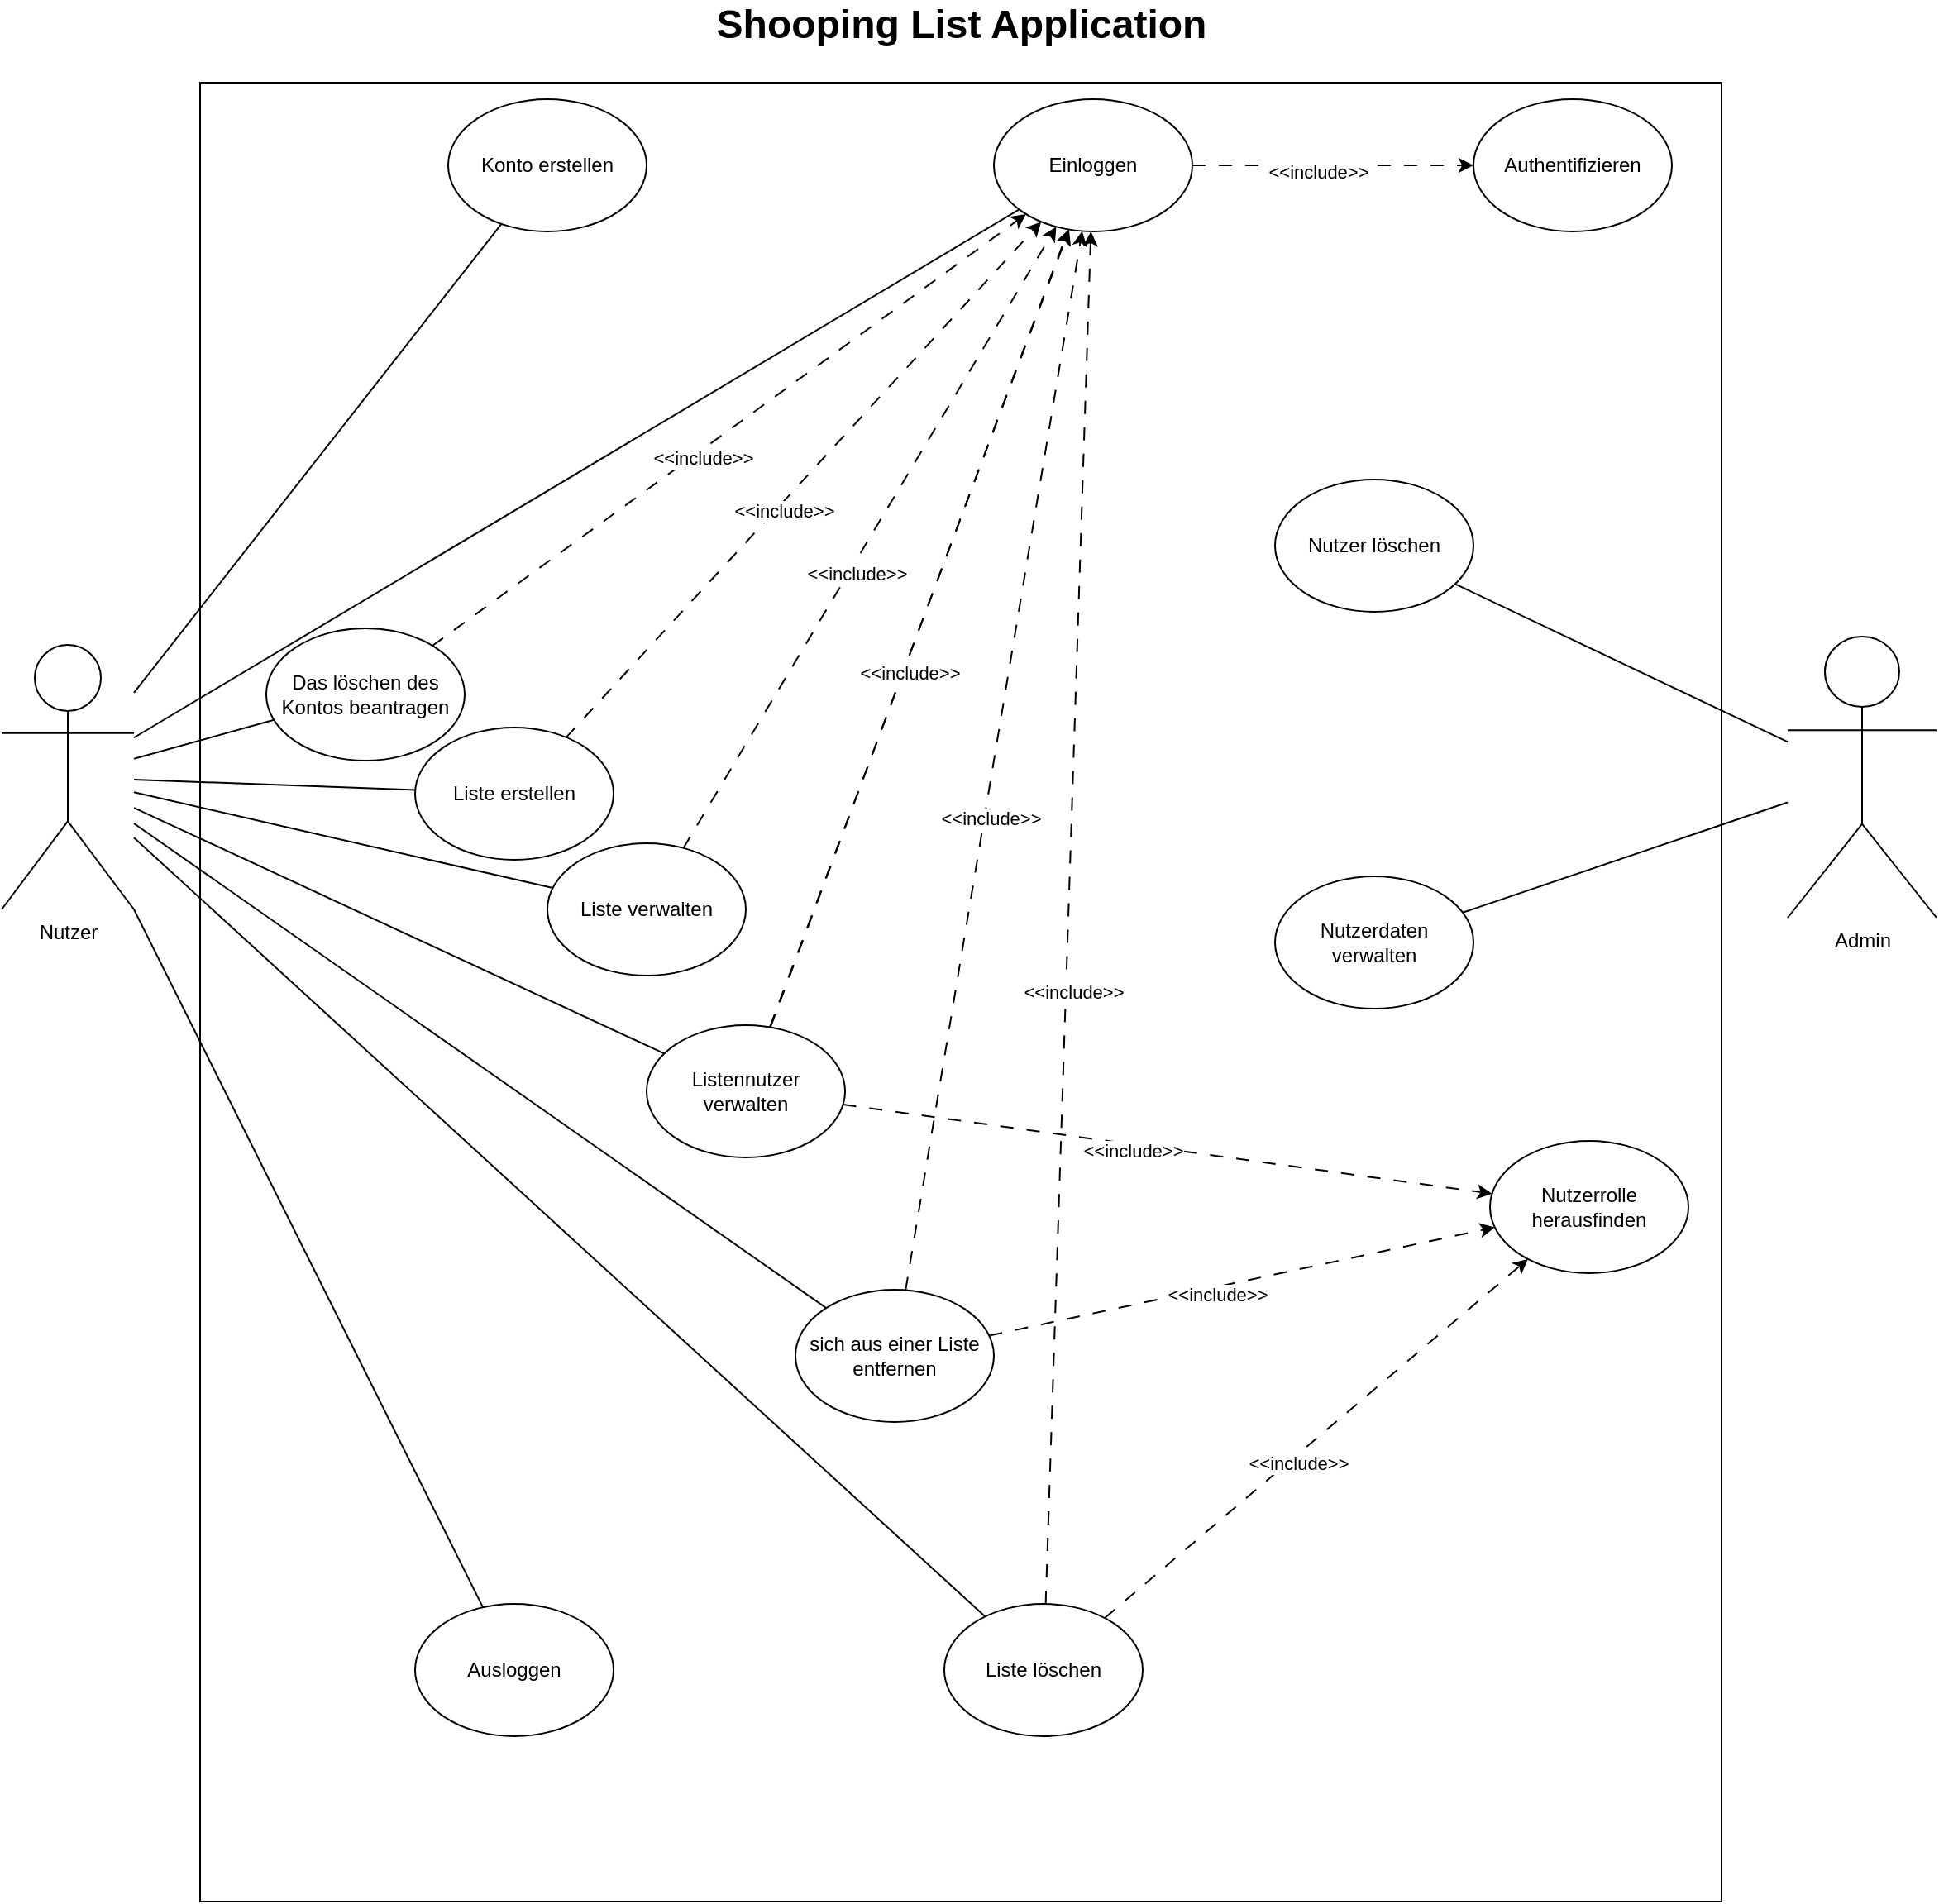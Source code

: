 <mxfile version="24.2.5" type="device">
  <diagram name="Page-1" id="9KPNc-bPWhqVJSaAEpT1">
    <mxGraphModel dx="1185" dy="684" grid="1" gridSize="10" guides="1" tooltips="1" connect="1" arrows="1" fold="1" page="1" pageScale="1" pageWidth="1400" pageHeight="1200" math="0" shadow="0">
      <root>
        <mxCell id="0" />
        <mxCell id="1" parent="0" />
        <mxCell id="XLSFp5xPjXhfsMlLs0ep-46" value="" style="rounded=0;whiteSpace=wrap;html=1;" vertex="1" parent="1">
          <mxGeometry x="240" y="80" width="920" height="1100" as="geometry" />
        </mxCell>
        <mxCell id="XLSFp5xPjXhfsMlLs0ep-2" value="Nutzer" style="shape=umlActor;verticalLabelPosition=bottom;verticalAlign=top;html=1;outlineConnect=0;" vertex="1" parent="1">
          <mxGeometry x="120" y="420" width="80" height="160" as="geometry" />
        </mxCell>
        <mxCell id="XLSFp5xPjXhfsMlLs0ep-3" value="Admin" style="shape=umlActor;verticalLabelPosition=bottom;verticalAlign=top;html=1;outlineConnect=0;" vertex="1" parent="1">
          <mxGeometry x="1200" y="415" width="90" height="170" as="geometry" />
        </mxCell>
        <mxCell id="XLSFp5xPjXhfsMlLs0ep-6" value="Konto erstellen" style="ellipse;whiteSpace=wrap;html=1;" vertex="1" parent="1">
          <mxGeometry x="390" y="90" width="120" height="80" as="geometry" />
        </mxCell>
        <mxCell id="XLSFp5xPjXhfsMlLs0ep-7" value="Liste erstellen" style="ellipse;whiteSpace=wrap;html=1;" vertex="1" parent="1">
          <mxGeometry x="370" y="470" width="120" height="80" as="geometry" />
        </mxCell>
        <mxCell id="XLSFp5xPjXhfsMlLs0ep-8" value="Liste löschen" style="ellipse;whiteSpace=wrap;html=1;" vertex="1" parent="1">
          <mxGeometry x="690" y="1000" width="120" height="80" as="geometry" />
        </mxCell>
        <mxCell id="XLSFp5xPjXhfsMlLs0ep-9" value="Liste verwalten" style="ellipse;whiteSpace=wrap;html=1;" vertex="1" parent="1">
          <mxGeometry x="450" y="540" width="120" height="80" as="geometry" />
        </mxCell>
        <mxCell id="XLSFp5xPjXhfsMlLs0ep-10" value="Authentifizieren" style="ellipse;whiteSpace=wrap;html=1;" vertex="1" parent="1">
          <mxGeometry x="1010" y="90" width="120" height="80" as="geometry" />
        </mxCell>
        <mxCell id="XLSFp5xPjXhfsMlLs0ep-11" value="Nutzer löschen" style="ellipse;whiteSpace=wrap;html=1;" vertex="1" parent="1">
          <mxGeometry x="890" y="320" width="120" height="80" as="geometry" />
        </mxCell>
        <mxCell id="XLSFp5xPjXhfsMlLs0ep-12" value="Shooping List Application" style="text;html=1;align=center;verticalAlign=middle;whiteSpace=wrap;rounded=0;fontSize=24;fontStyle=1" vertex="1" parent="1">
          <mxGeometry x="548" y="30" width="305" height="30" as="geometry" />
        </mxCell>
        <mxCell id="XLSFp5xPjXhfsMlLs0ep-13" value="Das löschen des Kontos beantragen" style="ellipse;whiteSpace=wrap;html=1;" vertex="1" parent="1">
          <mxGeometry x="280" y="410" width="120" height="80" as="geometry" />
        </mxCell>
        <mxCell id="XLSFp5xPjXhfsMlLs0ep-14" value="" style="endArrow=none;html=1;rounded=0;" edge="1" parent="1" source="XLSFp5xPjXhfsMlLs0ep-2" target="XLSFp5xPjXhfsMlLs0ep-6">
          <mxGeometry width="50" height="50" relative="1" as="geometry">
            <mxPoint x="120" y="300" as="sourcePoint" />
            <mxPoint x="170" y="250" as="targetPoint" />
          </mxGeometry>
        </mxCell>
        <mxCell id="XLSFp5xPjXhfsMlLs0ep-15" value="Einloggen" style="ellipse;whiteSpace=wrap;html=1;" vertex="1" parent="1">
          <mxGeometry x="720" y="90" width="120" height="80" as="geometry" />
        </mxCell>
        <mxCell id="XLSFp5xPjXhfsMlLs0ep-17" value="" style="endArrow=none;html=1;rounded=0;" edge="1" parent="1" source="XLSFp5xPjXhfsMlLs0ep-2" target="XLSFp5xPjXhfsMlLs0ep-15">
          <mxGeometry width="50" height="50" relative="1" as="geometry">
            <mxPoint x="30" y="690" as="sourcePoint" />
            <mxPoint x="80" y="640" as="targetPoint" />
          </mxGeometry>
        </mxCell>
        <mxCell id="XLSFp5xPjXhfsMlLs0ep-18" value="Ausloggen" style="ellipse;whiteSpace=wrap;html=1;" vertex="1" parent="1">
          <mxGeometry x="370" y="1000" width="120" height="80" as="geometry" />
        </mxCell>
        <mxCell id="XLSFp5xPjXhfsMlLs0ep-19" value="" style="endArrow=none;html=1;rounded=0;" edge="1" parent="1" source="XLSFp5xPjXhfsMlLs0ep-2" target="XLSFp5xPjXhfsMlLs0ep-18">
          <mxGeometry width="50" height="50" relative="1" as="geometry">
            <mxPoint x="180" y="800" as="sourcePoint" />
            <mxPoint x="230" y="750" as="targetPoint" />
          </mxGeometry>
        </mxCell>
        <mxCell id="XLSFp5xPjXhfsMlLs0ep-20" value="" style="endArrow=none;html=1;rounded=0;" edge="1" parent="1" source="XLSFp5xPjXhfsMlLs0ep-11" target="XLSFp5xPjXhfsMlLs0ep-3">
          <mxGeometry width="50" height="50" relative="1" as="geometry">
            <mxPoint x="1200" y="300" as="sourcePoint" />
            <mxPoint x="1250" y="250" as="targetPoint" />
          </mxGeometry>
        </mxCell>
        <mxCell id="XLSFp5xPjXhfsMlLs0ep-21" value="Nutzerdaten verwalten" style="ellipse;whiteSpace=wrap;html=1;" vertex="1" parent="1">
          <mxGeometry x="890" y="560" width="120" height="80" as="geometry" />
        </mxCell>
        <mxCell id="XLSFp5xPjXhfsMlLs0ep-22" value="" style="endArrow=none;html=1;rounded=0;" edge="1" parent="1" source="XLSFp5xPjXhfsMlLs0ep-21" target="XLSFp5xPjXhfsMlLs0ep-3">
          <mxGeometry width="50" height="50" relative="1" as="geometry">
            <mxPoint x="1220" y="780" as="sourcePoint" />
            <mxPoint x="1270" y="730" as="targetPoint" />
          </mxGeometry>
        </mxCell>
        <mxCell id="XLSFp5xPjXhfsMlLs0ep-23" value="" style="endArrow=none;html=1;rounded=0;" edge="1" parent="1" source="XLSFp5xPjXhfsMlLs0ep-8" target="XLSFp5xPjXhfsMlLs0ep-2">
          <mxGeometry width="50" height="50" relative="1" as="geometry">
            <mxPoint x="190" y="780" as="sourcePoint" />
            <mxPoint x="240" y="730" as="targetPoint" />
          </mxGeometry>
        </mxCell>
        <mxCell id="XLSFp5xPjXhfsMlLs0ep-24" value="" style="endArrow=none;html=1;rounded=0;" edge="1" parent="1" source="XLSFp5xPjXhfsMlLs0ep-2" target="XLSFp5xPjXhfsMlLs0ep-9">
          <mxGeometry width="50" height="50" relative="1" as="geometry">
            <mxPoint x="-150" y="490" as="sourcePoint" />
            <mxPoint x="-100" y="440" as="targetPoint" />
          </mxGeometry>
        </mxCell>
        <mxCell id="XLSFp5xPjXhfsMlLs0ep-26" value="Nutzerrolle herausfinden" style="ellipse;whiteSpace=wrap;html=1;" vertex="1" parent="1">
          <mxGeometry x="1020" y="720" width="120" height="80" as="geometry" />
        </mxCell>
        <mxCell id="XLSFp5xPjXhfsMlLs0ep-27" value="" style="endArrow=none;html=1;rounded=0;" edge="1" parent="1" source="XLSFp5xPjXhfsMlLs0ep-2" target="XLSFp5xPjXhfsMlLs0ep-13">
          <mxGeometry width="50" height="50" relative="1" as="geometry">
            <mxPoint x="-180" y="610" as="sourcePoint" />
            <mxPoint x="-130" y="560" as="targetPoint" />
          </mxGeometry>
        </mxCell>
        <mxCell id="XLSFp5xPjXhfsMlLs0ep-28" value="" style="endArrow=none;html=1;rounded=0;" edge="1" parent="1" source="XLSFp5xPjXhfsMlLs0ep-2" target="XLSFp5xPjXhfsMlLs0ep-7">
          <mxGeometry width="50" height="50" relative="1" as="geometry">
            <mxPoint x="30" y="650" as="sourcePoint" />
            <mxPoint x="80" y="600" as="targetPoint" />
          </mxGeometry>
        </mxCell>
        <mxCell id="XLSFp5xPjXhfsMlLs0ep-29" value="" style="endArrow=classic;rounded=0;dashed=1;dashPattern=8 8;" edge="1" parent="1" source="XLSFp5xPjXhfsMlLs0ep-8" target="XLSFp5xPjXhfsMlLs0ep-26">
          <mxGeometry width="50" height="50" relative="1" as="geometry">
            <mxPoint x="620" y="820" as="sourcePoint" />
            <mxPoint x="670" y="770" as="targetPoint" />
          </mxGeometry>
        </mxCell>
        <mxCell id="XLSFp5xPjXhfsMlLs0ep-30" value="&amp;lt;&amp;lt;include&amp;gt;&amp;gt;" style="edgeLabel;html=1;align=center;verticalAlign=middle;resizable=0;points=[];" vertex="1" connectable="0" parent="XLSFp5xPjXhfsMlLs0ep-29">
          <mxGeometry x="-0.106" y="-4" relative="1" as="geometry">
            <mxPoint as="offset" />
          </mxGeometry>
        </mxCell>
        <mxCell id="XLSFp5xPjXhfsMlLs0ep-31" value="" style="endArrow=classic;rounded=0;dashed=1;dashPattern=8 8;" edge="1" parent="1" source="XLSFp5xPjXhfsMlLs0ep-15" target="XLSFp5xPjXhfsMlLs0ep-10">
          <mxGeometry width="50" height="50" relative="1" as="geometry">
            <mxPoint x="550" y="770" as="sourcePoint" />
            <mxPoint x="698" y="710" as="targetPoint" />
          </mxGeometry>
        </mxCell>
        <mxCell id="XLSFp5xPjXhfsMlLs0ep-32" value="&amp;lt;&amp;lt;include&amp;gt;&amp;gt;" style="edgeLabel;html=1;align=center;verticalAlign=middle;resizable=0;points=[];" vertex="1" connectable="0" parent="XLSFp5xPjXhfsMlLs0ep-31">
          <mxGeometry x="-0.106" y="-4" relative="1" as="geometry">
            <mxPoint as="offset" />
          </mxGeometry>
        </mxCell>
        <mxCell id="XLSFp5xPjXhfsMlLs0ep-33" value="" style="endArrow=classic;rounded=0;dashed=1;dashPattern=8 8;" edge="1" parent="1" source="XLSFp5xPjXhfsMlLs0ep-7" target="XLSFp5xPjXhfsMlLs0ep-15">
          <mxGeometry width="50" height="50" relative="1" as="geometry">
            <mxPoint x="560" y="780" as="sourcePoint" />
            <mxPoint x="708" y="720" as="targetPoint" />
          </mxGeometry>
        </mxCell>
        <mxCell id="XLSFp5xPjXhfsMlLs0ep-34" value="&amp;lt;&amp;lt;include&amp;gt;&amp;gt;" style="edgeLabel;html=1;align=center;verticalAlign=middle;resizable=0;points=[];" vertex="1" connectable="0" parent="XLSFp5xPjXhfsMlLs0ep-33">
          <mxGeometry x="-0.106" y="-4" relative="1" as="geometry">
            <mxPoint as="offset" />
          </mxGeometry>
        </mxCell>
        <mxCell id="XLSFp5xPjXhfsMlLs0ep-35" value="" style="endArrow=classic;rounded=0;dashed=1;dashPattern=8 8;" edge="1" parent="1" source="XLSFp5xPjXhfsMlLs0ep-9" target="XLSFp5xPjXhfsMlLs0ep-15">
          <mxGeometry width="50" height="50" relative="1" as="geometry">
            <mxPoint x="748" y="420" as="sourcePoint" />
            <mxPoint x="748" y="240" as="targetPoint" />
          </mxGeometry>
        </mxCell>
        <mxCell id="XLSFp5xPjXhfsMlLs0ep-36" value="&amp;lt;&amp;lt;include&amp;gt;&amp;gt;" style="edgeLabel;html=1;align=center;verticalAlign=middle;resizable=0;points=[];" vertex="1" connectable="0" parent="XLSFp5xPjXhfsMlLs0ep-35">
          <mxGeometry x="-0.106" y="-4" relative="1" as="geometry">
            <mxPoint as="offset" />
          </mxGeometry>
        </mxCell>
        <mxCell id="XLSFp5xPjXhfsMlLs0ep-37" value="" style="endArrow=classic;rounded=0;dashed=1;dashPattern=8 8;" edge="1" parent="1" source="XLSFp5xPjXhfsMlLs0ep-8" target="XLSFp5xPjXhfsMlLs0ep-15">
          <mxGeometry width="50" height="50" relative="1" as="geometry">
            <mxPoint x="628" y="780" as="sourcePoint" />
            <mxPoint x="628" y="600" as="targetPoint" />
          </mxGeometry>
        </mxCell>
        <mxCell id="XLSFp5xPjXhfsMlLs0ep-38" value="&amp;lt;&amp;lt;include&amp;gt;&amp;gt;" style="edgeLabel;html=1;align=center;verticalAlign=middle;resizable=0;points=[];" vertex="1" connectable="0" parent="XLSFp5xPjXhfsMlLs0ep-37">
          <mxGeometry x="-0.106" y="-4" relative="1" as="geometry">
            <mxPoint as="offset" />
          </mxGeometry>
        </mxCell>
        <mxCell id="XLSFp5xPjXhfsMlLs0ep-39" value="" style="endArrow=classic;rounded=0;dashed=1;dashPattern=8 8;" edge="1" parent="1" source="XLSFp5xPjXhfsMlLs0ep-13" target="XLSFp5xPjXhfsMlLs0ep-15">
          <mxGeometry width="50" height="50" relative="1" as="geometry">
            <mxPoint x="491" y="441" as="sourcePoint" />
            <mxPoint x="547" y="239" as="targetPoint" />
          </mxGeometry>
        </mxCell>
        <mxCell id="XLSFp5xPjXhfsMlLs0ep-40" value="&amp;lt;&amp;lt;include&amp;gt;&amp;gt;" style="edgeLabel;html=1;align=center;verticalAlign=middle;resizable=0;points=[];" vertex="1" connectable="0" parent="XLSFp5xPjXhfsMlLs0ep-39">
          <mxGeometry x="-0.106" y="-4" relative="1" as="geometry">
            <mxPoint as="offset" />
          </mxGeometry>
        </mxCell>
        <mxCell id="XLSFp5xPjXhfsMlLs0ep-41" value="Listennutzer verwalten" style="ellipse;whiteSpace=wrap;html=1;" vertex="1" parent="1">
          <mxGeometry x="510" y="650" width="120" height="80" as="geometry" />
        </mxCell>
        <mxCell id="XLSFp5xPjXhfsMlLs0ep-42" value="" style="endArrow=none;html=1;rounded=0;" edge="1" parent="1" source="XLSFp5xPjXhfsMlLs0ep-2" target="XLSFp5xPjXhfsMlLs0ep-41">
          <mxGeometry width="50" height="50" relative="1" as="geometry">
            <mxPoint x="380" y="750" as="sourcePoint" />
            <mxPoint x="430" y="700" as="targetPoint" />
          </mxGeometry>
        </mxCell>
        <mxCell id="XLSFp5xPjXhfsMlLs0ep-43" value="" style="endArrow=classic;rounded=0;dashed=1;dashPattern=8 8;" edge="1" parent="1" source="XLSFp5xPjXhfsMlLs0ep-41" target="XLSFp5xPjXhfsMlLs0ep-15">
          <mxGeometry width="50" height="50" relative="1" as="geometry">
            <mxPoint x="566" y="560" as="sourcePoint" />
            <mxPoint x="612" y="240" as="targetPoint" />
          </mxGeometry>
        </mxCell>
        <mxCell id="XLSFp5xPjXhfsMlLs0ep-44" value="&amp;lt;&amp;lt;include&amp;gt;&amp;gt;" style="edgeLabel;html=1;align=center;verticalAlign=middle;resizable=0;points=[];" vertex="1" connectable="0" parent="XLSFp5xPjXhfsMlLs0ep-43">
          <mxGeometry x="-0.106" y="-4" relative="1" as="geometry">
            <mxPoint as="offset" />
          </mxGeometry>
        </mxCell>
        <mxCell id="XLSFp5xPjXhfsMlLs0ep-47" value="sich aus einer Liste entfernen" style="ellipse;whiteSpace=wrap;html=1;" vertex="1" parent="1">
          <mxGeometry x="600" y="810" width="120" height="80" as="geometry" />
        </mxCell>
        <mxCell id="XLSFp5xPjXhfsMlLs0ep-48" value="" style="endArrow=none;html=1;rounded=0;" edge="1" parent="1" source="XLSFp5xPjXhfsMlLs0ep-47" target="XLSFp5xPjXhfsMlLs0ep-2">
          <mxGeometry width="50" height="50" relative="1" as="geometry">
            <mxPoint x="-110" y="710" as="sourcePoint" />
            <mxPoint x="-60" y="660" as="targetPoint" />
          </mxGeometry>
        </mxCell>
        <mxCell id="XLSFp5xPjXhfsMlLs0ep-49" value="" style="endArrow=classic;rounded=0;dashed=1;dashPattern=8 8;" edge="1" parent="1">
          <mxGeometry width="50" height="50" relative="1" as="geometry">
            <mxPoint x="585" y="651" as="sourcePoint" />
            <mxPoint x="765" y="169" as="targetPoint" />
          </mxGeometry>
        </mxCell>
        <mxCell id="XLSFp5xPjXhfsMlLs0ep-50" value="&amp;lt;&amp;lt;include&amp;gt;&amp;gt;" style="edgeLabel;html=1;align=center;verticalAlign=middle;resizable=0;points=[];" vertex="1" connectable="0" parent="XLSFp5xPjXhfsMlLs0ep-49">
          <mxGeometry x="-0.106" y="-4" relative="1" as="geometry">
            <mxPoint as="offset" />
          </mxGeometry>
        </mxCell>
        <mxCell id="XLSFp5xPjXhfsMlLs0ep-51" value="" style="endArrow=classic;rounded=0;dashed=1;dashPattern=8 8;" edge="1" parent="1" source="XLSFp5xPjXhfsMlLs0ep-47" target="XLSFp5xPjXhfsMlLs0ep-15">
          <mxGeometry width="50" height="50" relative="1" as="geometry">
            <mxPoint x="655" y="671" as="sourcePoint" />
            <mxPoint x="835" y="189" as="targetPoint" />
          </mxGeometry>
        </mxCell>
        <mxCell id="XLSFp5xPjXhfsMlLs0ep-52" value="&amp;lt;&amp;lt;include&amp;gt;&amp;gt;" style="edgeLabel;html=1;align=center;verticalAlign=middle;resizable=0;points=[];" vertex="1" connectable="0" parent="XLSFp5xPjXhfsMlLs0ep-51">
          <mxGeometry x="-0.106" y="-4" relative="1" as="geometry">
            <mxPoint as="offset" />
          </mxGeometry>
        </mxCell>
        <mxCell id="XLSFp5xPjXhfsMlLs0ep-53" value="" style="endArrow=classic;rounded=0;dashed=1;dashPattern=8 8;" edge="1" parent="1" source="XLSFp5xPjXhfsMlLs0ep-41" target="XLSFp5xPjXhfsMlLs0ep-26">
          <mxGeometry width="50" height="50" relative="1" as="geometry">
            <mxPoint x="790" y="869" as="sourcePoint" />
            <mxPoint x="1046" y="651" as="targetPoint" />
          </mxGeometry>
        </mxCell>
        <mxCell id="XLSFp5xPjXhfsMlLs0ep-54" value="&amp;lt;&amp;lt;include&amp;gt;&amp;gt;" style="edgeLabel;html=1;align=center;verticalAlign=middle;resizable=0;points=[];" vertex="1" connectable="0" parent="XLSFp5xPjXhfsMlLs0ep-53">
          <mxGeometry x="-0.106" y="-4" relative="1" as="geometry">
            <mxPoint as="offset" />
          </mxGeometry>
        </mxCell>
        <mxCell id="XLSFp5xPjXhfsMlLs0ep-55" value="" style="endArrow=classic;rounded=0;dashed=1;dashPattern=8 8;" edge="1" parent="1" source="XLSFp5xPjXhfsMlLs0ep-47" target="XLSFp5xPjXhfsMlLs0ep-26">
          <mxGeometry width="50" height="50" relative="1" as="geometry">
            <mxPoint x="807" y="1029" as="sourcePoint" />
            <mxPoint x="1063" y="811" as="targetPoint" />
          </mxGeometry>
        </mxCell>
        <mxCell id="XLSFp5xPjXhfsMlLs0ep-56" value="&amp;lt;&amp;lt;include&amp;gt;&amp;gt;" style="edgeLabel;html=1;align=center;verticalAlign=middle;resizable=0;points=[];" vertex="1" connectable="0" parent="XLSFp5xPjXhfsMlLs0ep-55">
          <mxGeometry x="-0.106" y="-4" relative="1" as="geometry">
            <mxPoint as="offset" />
          </mxGeometry>
        </mxCell>
      </root>
    </mxGraphModel>
  </diagram>
</mxfile>

